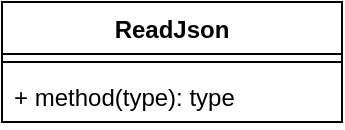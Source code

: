 <mxfile version="15.3.1" type="github" pages="2">
  <diagram id="WmyR-gsmTP-uYOUZJbLA" name="Class diagram ">
    <mxGraphModel dx="755" dy="674" grid="1" gridSize="10" guides="1" tooltips="1" connect="1" arrows="1" fold="1" page="1" pageScale="1" pageWidth="827" pageHeight="1169" math="0" shadow="0">
      <root>
        <mxCell id="0" />
        <mxCell id="1" parent="0" />
        <mxCell id="AJjrN3zmBdhVJnN1uzN0-5" value="ReadJson" style="swimlane;fontStyle=1;align=center;verticalAlign=top;childLayout=stackLayout;horizontal=1;startSize=26;horizontalStack=0;resizeParent=1;resizeParentMax=0;resizeLast=0;collapsible=1;marginBottom=0;" vertex="1" parent="1">
          <mxGeometry x="300" y="200" width="170" height="60" as="geometry" />
        </mxCell>
        <mxCell id="AJjrN3zmBdhVJnN1uzN0-7" value="" style="line;strokeWidth=1;fillColor=none;align=left;verticalAlign=middle;spacingTop=-1;spacingLeft=3;spacingRight=3;rotatable=0;labelPosition=right;points=[];portConstraint=eastwest;" vertex="1" parent="AJjrN3zmBdhVJnN1uzN0-5">
          <mxGeometry y="26" width="170" height="8" as="geometry" />
        </mxCell>
        <mxCell id="AJjrN3zmBdhVJnN1uzN0-8" value="+ method(type): type" style="text;strokeColor=none;fillColor=none;align=left;verticalAlign=top;spacingLeft=4;spacingRight=4;overflow=hidden;rotatable=0;points=[[0,0.5],[1,0.5]];portConstraint=eastwest;" vertex="1" parent="AJjrN3zmBdhVJnN1uzN0-5">
          <mxGeometry y="34" width="170" height="26" as="geometry" />
        </mxCell>
      </root>
    </mxGraphModel>
  </diagram>
  <diagram id="OzCQjho7JEHwc25IL_J0" name="Page-2">
    <mxGraphModel dx="526" dy="1117" grid="1" gridSize="10" guides="1" tooltips="1" connect="1" arrows="1" fold="1" page="1" pageScale="1" pageWidth="827" pageHeight="1169" math="0" shadow="0">
      <root>
        <mxCell id="zv1sEzNDW0LyqS8mXotl-0" />
        <mxCell id="zv1sEzNDW0LyqS8mXotl-1" parent="zv1sEzNDW0LyqS8mXotl-0" />
      </root>
    </mxGraphModel>
  </diagram>
</mxfile>
